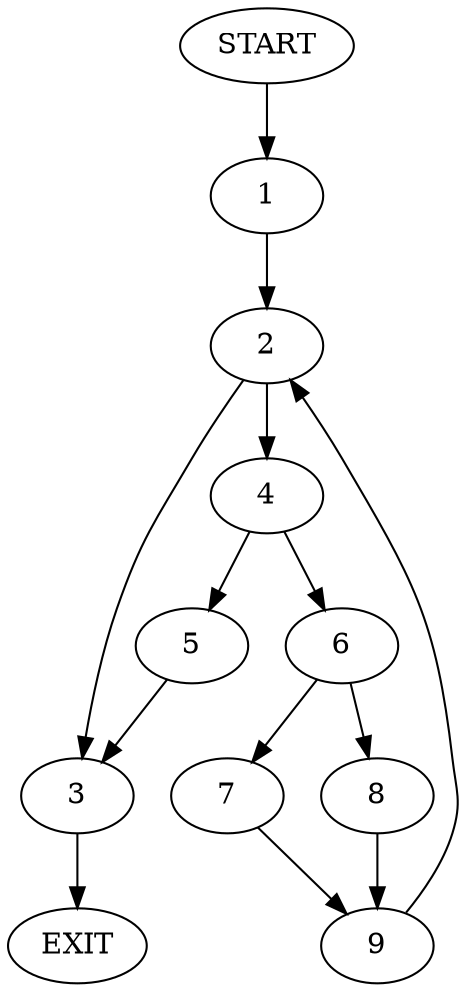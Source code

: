 digraph {
0 [label="START"]
10 [label="EXIT"]
0 -> 1
1 -> 2
2 -> 3
2 -> 4
3 -> 10
4 -> 5
4 -> 6
5 -> 3
6 -> 7
6 -> 8
7 -> 9
8 -> 9
9 -> 2
}
